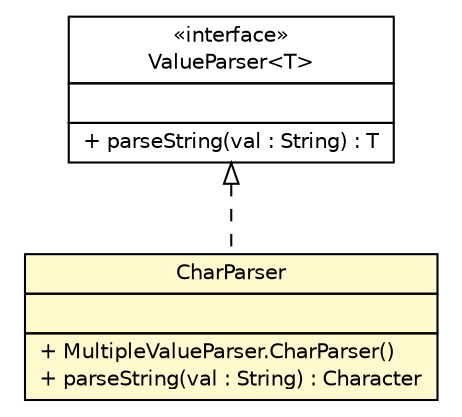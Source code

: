 #!/usr/local/bin/dot
#
# Class diagram 
# Generated by UMLGraph version R5_6 (http://www.umlgraph.org/)
#

digraph G {
	edge [fontname="Helvetica",fontsize=10,labelfontname="Helvetica",labelfontsize=10];
	node [fontname="Helvetica",fontsize=10,shape=plaintext];
	nodesep=0.25;
	ranksep=0.5;
	// com.vectorprint.configuration.parameters.MultipleValueParser.CharParser
	c3414 [label=<<table title="com.vectorprint.configuration.parameters.MultipleValueParser.CharParser" border="0" cellborder="1" cellspacing="0" cellpadding="2" port="p" bgcolor="lemonChiffon" href="./MultipleValueParser.CharParser.html">
		<tr><td><table border="0" cellspacing="0" cellpadding="1">
<tr><td align="center" balign="center"> CharParser </td></tr>
		</table></td></tr>
		<tr><td><table border="0" cellspacing="0" cellpadding="1">
<tr><td align="left" balign="left">  </td></tr>
		</table></td></tr>
		<tr><td><table border="0" cellspacing="0" cellpadding="1">
<tr><td align="left" balign="left"> + MultipleValueParser.CharParser() </td></tr>
<tr><td align="left" balign="left"> + parseString(val : String) : Character </td></tr>
		</table></td></tr>
		</table>>, URL="./MultipleValueParser.CharParser.html", fontname="Helvetica", fontcolor="black", fontsize=10.0];
	// com.vectorprint.configuration.parameters.ValueParser<T>
	c3420 [label=<<table title="com.vectorprint.configuration.parameters.ValueParser" border="0" cellborder="1" cellspacing="0" cellpadding="2" port="p" href="./ValueParser.html">
		<tr><td><table border="0" cellspacing="0" cellpadding="1">
<tr><td align="center" balign="center"> &#171;interface&#187; </td></tr>
<tr><td align="center" balign="center"> ValueParser&lt;T&gt; </td></tr>
		</table></td></tr>
		<tr><td><table border="0" cellspacing="0" cellpadding="1">
<tr><td align="left" balign="left">  </td></tr>
		</table></td></tr>
		<tr><td><table border="0" cellspacing="0" cellpadding="1">
<tr><td align="left" balign="left"> + parseString(val : String) : T </td></tr>
		</table></td></tr>
		</table>>, URL="./ValueParser.html", fontname="Helvetica", fontcolor="black", fontsize=10.0];
	//com.vectorprint.configuration.parameters.MultipleValueParser.CharParser implements com.vectorprint.configuration.parameters.ValueParser<T>
	c3420:p -> c3414:p [dir=back,arrowtail=empty,style=dashed];
}

